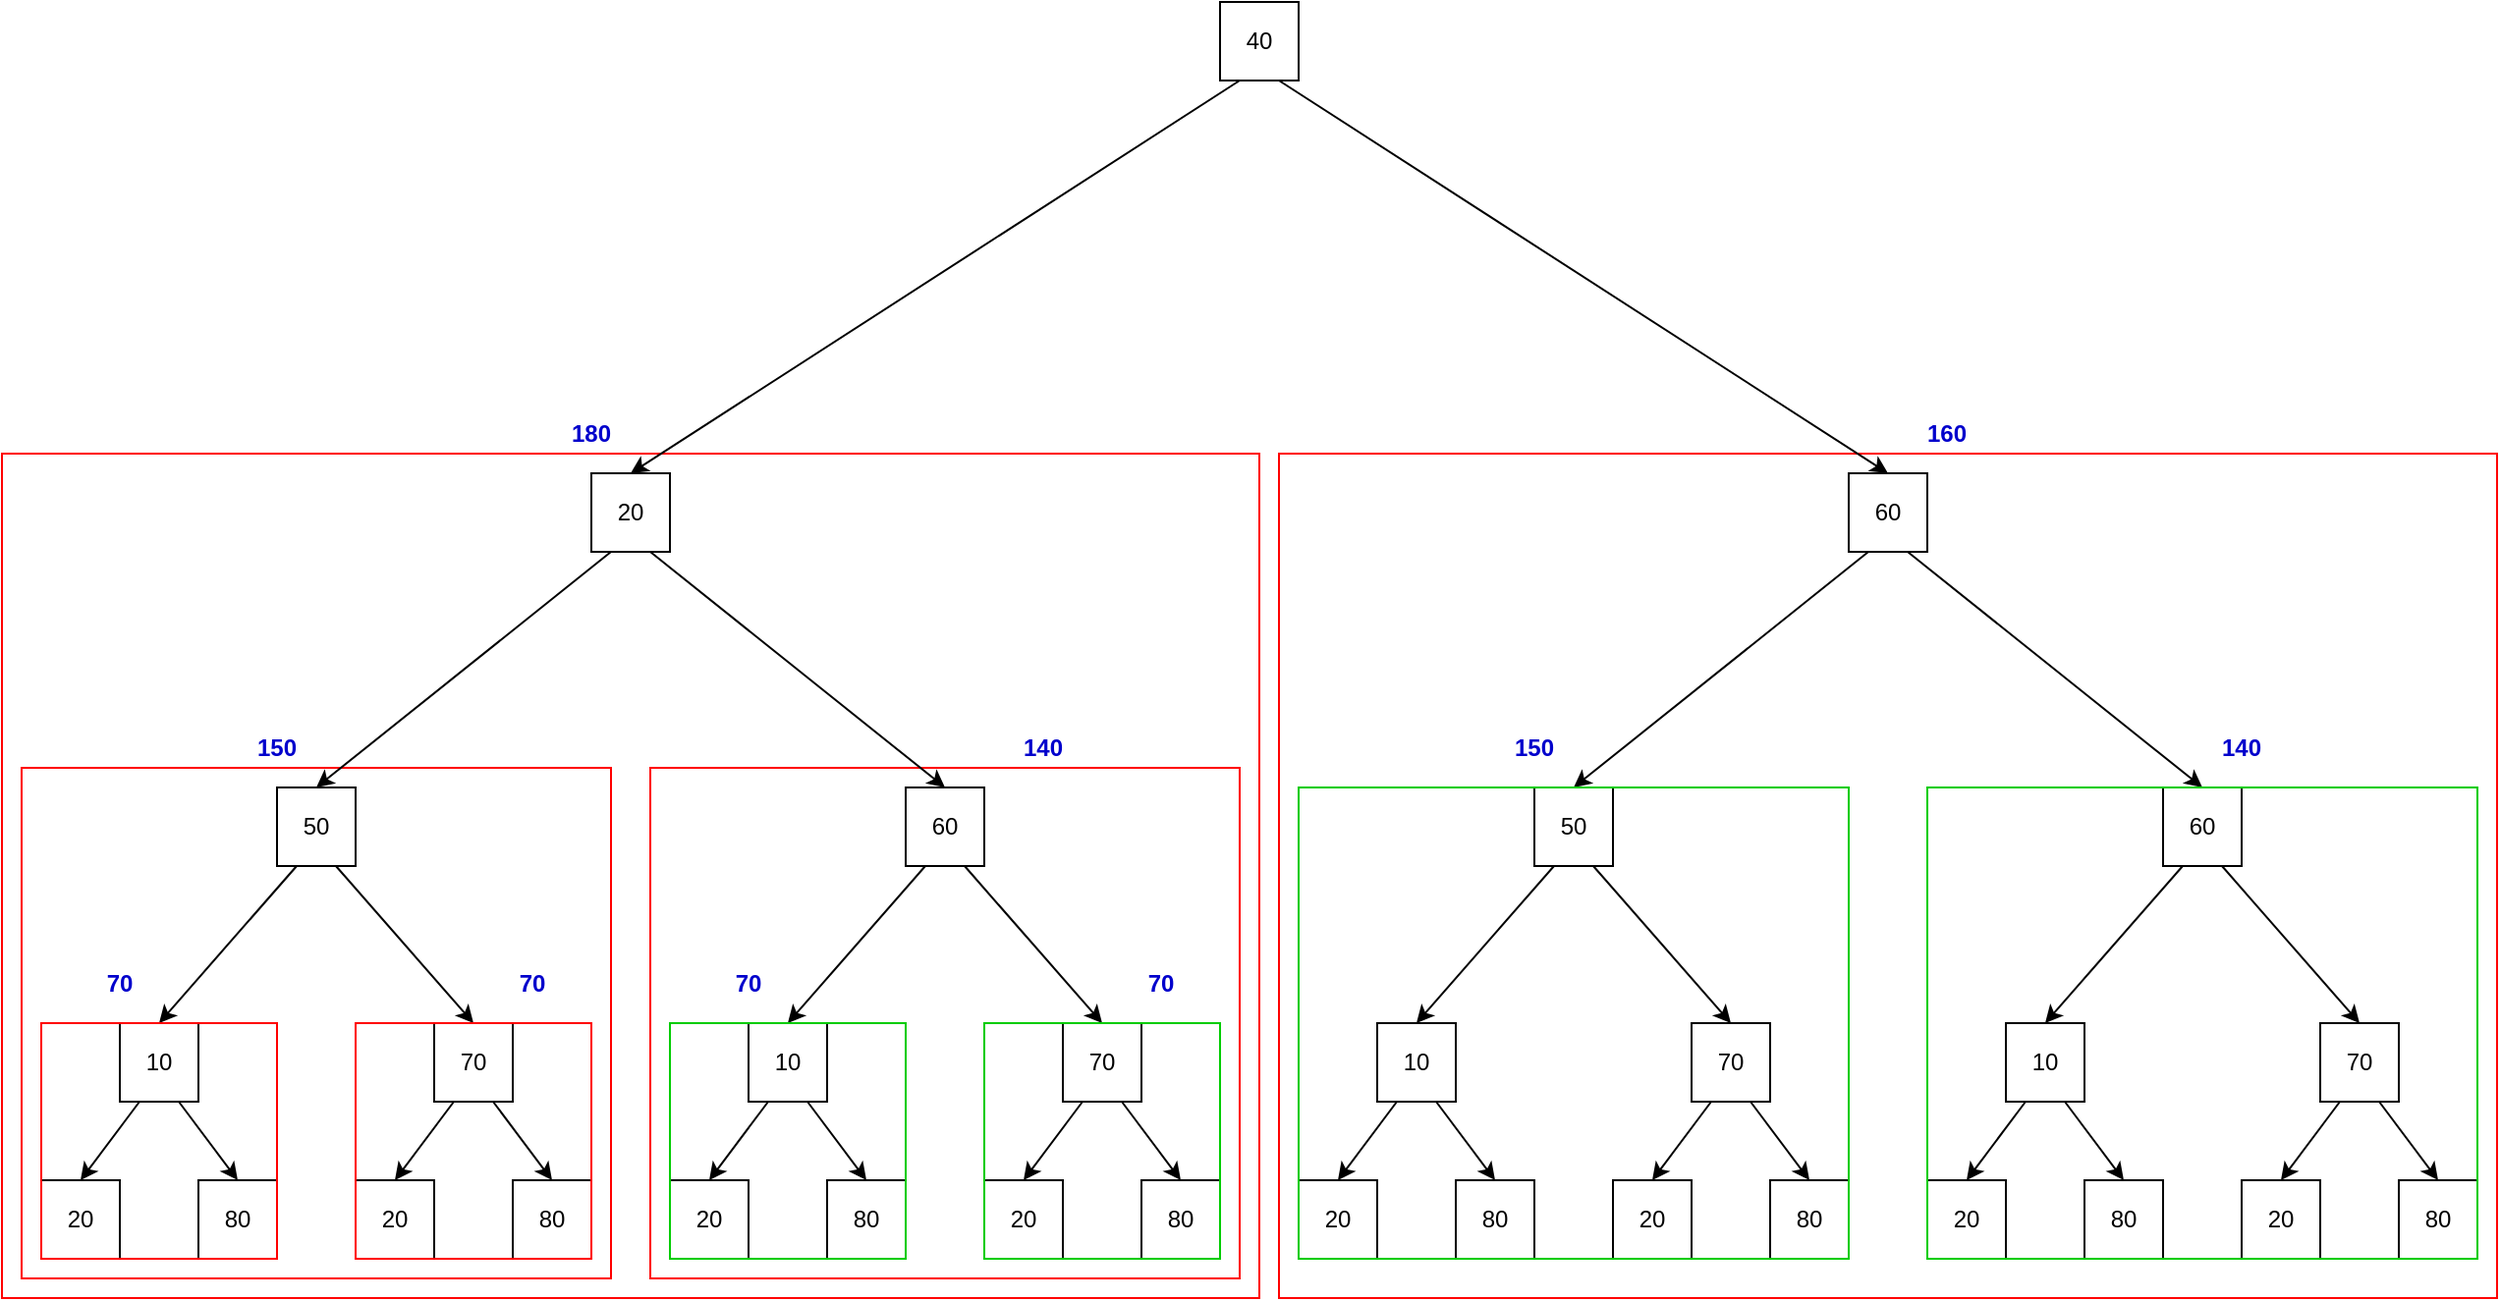 <mxfile version="15.1.3" type="device"><diagram id="kjCNqWhuEqX3XWl6AhoX" name="Page-1"><mxGraphModel dx="1422" dy="822" grid="1" gridSize="10" guides="1" tooltips="1" connect="1" arrows="1" fold="1" page="1" pageScale="1" pageWidth="827" pageHeight="1169" math="0" shadow="0"><root><mxCell id="0"/><mxCell id="1" parent="0"/><mxCell id="agrDdTWybNAphnbPfPpX-78" value="" style="rounded=0;whiteSpace=wrap;html=1;strokeColor=#FF0000;fillColor=none;" vertex="1" parent="1"><mxGeometry x="350" y="430" width="300" height="260" as="geometry"/></mxCell><mxCell id="agrDdTWybNAphnbPfPpX-77" value="" style="rounded=0;whiteSpace=wrap;html=1;strokeColor=#FF0000;fillColor=none;" vertex="1" parent="1"><mxGeometry x="670" y="270" width="620" height="430" as="geometry"/></mxCell><mxCell id="agrDdTWybNAphnbPfPpX-71" value="" style="rounded=0;whiteSpace=wrap;html=1;strokeColor=#FF0000;fillColor=none;" vertex="1" parent="1"><mxGeometry x="20" y="270" width="640" height="430" as="geometry"/></mxCell><mxCell id="agrDdTWybNAphnbPfPpX-70" value="" style="rounded=0;whiteSpace=wrap;html=1;strokeColor=#FF0000;fillColor=none;" vertex="1" parent="1"><mxGeometry x="30" y="430" width="300" height="260" as="geometry"/></mxCell><mxCell id="agrDdTWybNAphnbPfPpX-1" value="40" style="whiteSpace=wrap;html=1;aspect=fixed;" vertex="1" parent="1"><mxGeometry x="640" y="40" width="40" height="40" as="geometry"/></mxCell><mxCell id="agrDdTWybNAphnbPfPpX-2" value="20" style="whiteSpace=wrap;html=1;aspect=fixed;" vertex="1" parent="1"><mxGeometry x="320" y="280" width="40" height="40" as="geometry"/></mxCell><mxCell id="agrDdTWybNAphnbPfPpX-3" value="60" style="whiteSpace=wrap;html=1;aspect=fixed;" vertex="1" parent="1"><mxGeometry x="960" y="280" width="40" height="40" as="geometry"/></mxCell><mxCell id="agrDdTWybNAphnbPfPpX-4" value="50" style="whiteSpace=wrap;html=1;aspect=fixed;" vertex="1" parent="1"><mxGeometry x="160" y="440" width="40" height="40" as="geometry"/></mxCell><mxCell id="agrDdTWybNAphnbPfPpX-5" value="60" style="whiteSpace=wrap;html=1;aspect=fixed;" vertex="1" parent="1"><mxGeometry x="480" y="440" width="40" height="40" as="geometry"/></mxCell><mxCell id="agrDdTWybNAphnbPfPpX-7" value="50" style="whiteSpace=wrap;html=1;aspect=fixed;" vertex="1" parent="1"><mxGeometry x="800" y="440" width="40" height="40" as="geometry"/></mxCell><mxCell id="agrDdTWybNAphnbPfPpX-8" value="60" style="whiteSpace=wrap;html=1;aspect=fixed;" vertex="1" parent="1"><mxGeometry x="1120" y="440" width="40" height="40" as="geometry"/></mxCell><mxCell id="agrDdTWybNAphnbPfPpX-9" value="10" style="whiteSpace=wrap;html=1;aspect=fixed;" vertex="1" parent="1"><mxGeometry x="80" y="560" width="40" height="40" as="geometry"/></mxCell><mxCell id="agrDdTWybNAphnbPfPpX-10" value="70" style="whiteSpace=wrap;html=1;aspect=fixed;" vertex="1" parent="1"><mxGeometry x="240" y="560" width="40" height="40" as="geometry"/></mxCell><mxCell id="agrDdTWybNAphnbPfPpX-11" value="10" style="whiteSpace=wrap;html=1;aspect=fixed;" vertex="1" parent="1"><mxGeometry x="400" y="560" width="40" height="40" as="geometry"/></mxCell><mxCell id="agrDdTWybNAphnbPfPpX-12" value="70" style="whiteSpace=wrap;html=1;aspect=fixed;" vertex="1" parent="1"><mxGeometry x="560" y="560" width="40" height="40" as="geometry"/></mxCell><mxCell id="agrDdTWybNAphnbPfPpX-13" value="10" style="whiteSpace=wrap;html=1;aspect=fixed;" vertex="1" parent="1"><mxGeometry x="720" y="560" width="40" height="40" as="geometry"/></mxCell><mxCell id="agrDdTWybNAphnbPfPpX-14" value="70" style="whiteSpace=wrap;html=1;aspect=fixed;" vertex="1" parent="1"><mxGeometry x="880" y="560" width="40" height="40" as="geometry"/></mxCell><mxCell id="agrDdTWybNAphnbPfPpX-15" value="10" style="whiteSpace=wrap;html=1;aspect=fixed;" vertex="1" parent="1"><mxGeometry x="1040" y="560" width="40" height="40" as="geometry"/></mxCell><mxCell id="agrDdTWybNAphnbPfPpX-16" value="70" style="whiteSpace=wrap;html=1;aspect=fixed;" vertex="1" parent="1"><mxGeometry x="1200" y="560" width="40" height="40" as="geometry"/></mxCell><mxCell id="agrDdTWybNAphnbPfPpX-17" value="20" style="whiteSpace=wrap;html=1;aspect=fixed;" vertex="1" parent="1"><mxGeometry x="40" y="640" width="40" height="40" as="geometry"/></mxCell><mxCell id="agrDdTWybNAphnbPfPpX-18" value="80" style="whiteSpace=wrap;html=1;aspect=fixed;" vertex="1" parent="1"><mxGeometry x="120" y="640" width="40" height="40" as="geometry"/></mxCell><mxCell id="agrDdTWybNAphnbPfPpX-23" value="20" style="whiteSpace=wrap;html=1;aspect=fixed;" vertex="1" parent="1"><mxGeometry x="200" y="640" width="40" height="40" as="geometry"/></mxCell><mxCell id="agrDdTWybNAphnbPfPpX-24" value="80" style="whiteSpace=wrap;html=1;aspect=fixed;" vertex="1" parent="1"><mxGeometry x="280" y="640" width="40" height="40" as="geometry"/></mxCell><mxCell id="agrDdTWybNAphnbPfPpX-25" value="20" style="whiteSpace=wrap;html=1;aspect=fixed;" vertex="1" parent="1"><mxGeometry x="360" y="640" width="40" height="40" as="geometry"/></mxCell><mxCell id="agrDdTWybNAphnbPfPpX-26" value="80" style="whiteSpace=wrap;html=1;aspect=fixed;" vertex="1" parent="1"><mxGeometry x="440" y="640" width="40" height="40" as="geometry"/></mxCell><mxCell id="agrDdTWybNAphnbPfPpX-27" value="20" style="whiteSpace=wrap;html=1;aspect=fixed;" vertex="1" parent="1"><mxGeometry x="520" y="640" width="40" height="40" as="geometry"/></mxCell><mxCell id="agrDdTWybNAphnbPfPpX-28" value="80" style="whiteSpace=wrap;html=1;aspect=fixed;" vertex="1" parent="1"><mxGeometry x="600" y="640" width="40" height="40" as="geometry"/></mxCell><mxCell id="agrDdTWybNAphnbPfPpX-29" value="20" style="whiteSpace=wrap;html=1;aspect=fixed;" vertex="1" parent="1"><mxGeometry x="680" y="640" width="40" height="40" as="geometry"/></mxCell><mxCell id="agrDdTWybNAphnbPfPpX-30" value="80" style="whiteSpace=wrap;html=1;aspect=fixed;" vertex="1" parent="1"><mxGeometry x="760" y="640" width="40" height="40" as="geometry"/></mxCell><mxCell id="agrDdTWybNAphnbPfPpX-31" value="20" style="whiteSpace=wrap;html=1;aspect=fixed;" vertex="1" parent="1"><mxGeometry x="840" y="640" width="40" height="40" as="geometry"/></mxCell><mxCell id="agrDdTWybNAphnbPfPpX-32" value="80" style="whiteSpace=wrap;html=1;aspect=fixed;" vertex="1" parent="1"><mxGeometry x="920" y="640" width="40" height="40" as="geometry"/></mxCell><mxCell id="agrDdTWybNAphnbPfPpX-33" value="20" style="whiteSpace=wrap;html=1;aspect=fixed;" vertex="1" parent="1"><mxGeometry x="1000" y="640" width="40" height="40" as="geometry"/></mxCell><mxCell id="agrDdTWybNAphnbPfPpX-34" value="80" style="whiteSpace=wrap;html=1;aspect=fixed;" vertex="1" parent="1"><mxGeometry x="1080" y="640" width="40" height="40" as="geometry"/></mxCell><mxCell id="agrDdTWybNAphnbPfPpX-35" value="20" style="whiteSpace=wrap;html=1;aspect=fixed;" vertex="1" parent="1"><mxGeometry x="1160" y="640" width="40" height="40" as="geometry"/></mxCell><mxCell id="agrDdTWybNAphnbPfPpX-36" value="80" style="whiteSpace=wrap;html=1;aspect=fixed;" vertex="1" parent="1"><mxGeometry x="1240" y="640" width="40" height="40" as="geometry"/></mxCell><mxCell id="agrDdTWybNAphnbPfPpX-37" value="" style="endArrow=classic;html=1;exitX=0.25;exitY=1;exitDx=0;exitDy=0;entryX=0.5;entryY=0;entryDx=0;entryDy=0;" edge="1" parent="1" source="agrDdTWybNAphnbPfPpX-1" target="agrDdTWybNAphnbPfPpX-2"><mxGeometry width="50" height="50" relative="1" as="geometry"><mxPoint x="530" y="440" as="sourcePoint"/><mxPoint x="580" y="390" as="targetPoint"/></mxGeometry></mxCell><mxCell id="agrDdTWybNAphnbPfPpX-38" value="" style="endArrow=classic;html=1;exitX=0.75;exitY=1;exitDx=0;exitDy=0;entryX=0.5;entryY=0;entryDx=0;entryDy=0;" edge="1" parent="1" source="agrDdTWybNAphnbPfPpX-1" target="agrDdTWybNAphnbPfPpX-3"><mxGeometry width="50" height="50" relative="1" as="geometry"><mxPoint x="790" y="410" as="sourcePoint"/><mxPoint x="840" y="360" as="targetPoint"/></mxGeometry></mxCell><mxCell id="agrDdTWybNAphnbPfPpX-39" value="" style="endArrow=classic;html=1;exitX=0.25;exitY=1;exitDx=0;exitDy=0;entryX=0.5;entryY=0;entryDx=0;entryDy=0;" edge="1" parent="1" source="agrDdTWybNAphnbPfPpX-2" target="agrDdTWybNAphnbPfPpX-4"><mxGeometry width="50" height="50" relative="1" as="geometry"><mxPoint x="270" y="540" as="sourcePoint"/><mxPoint x="320" y="490" as="targetPoint"/></mxGeometry></mxCell><mxCell id="agrDdTWybNAphnbPfPpX-40" value="" style="endArrow=classic;html=1;exitX=0.75;exitY=1;exitDx=0;exitDy=0;entryX=0.5;entryY=0;entryDx=0;entryDy=0;" edge="1" parent="1" source="agrDdTWybNAphnbPfPpX-2" target="agrDdTWybNAphnbPfPpX-5"><mxGeometry width="50" height="50" relative="1" as="geometry"><mxPoint x="410" y="500" as="sourcePoint"/><mxPoint x="460" y="450" as="targetPoint"/></mxGeometry></mxCell><mxCell id="agrDdTWybNAphnbPfPpX-41" value="" style="endArrow=classic;html=1;exitX=0.75;exitY=1;exitDx=0;exitDy=0;entryX=0.5;entryY=0;entryDx=0;entryDy=0;" edge="1" parent="1" source="agrDdTWybNAphnbPfPpX-4" target="agrDdTWybNAphnbPfPpX-10"><mxGeometry width="50" height="50" relative="1" as="geometry"><mxPoint x="310" y="520" as="sourcePoint"/><mxPoint x="360" y="470" as="targetPoint"/></mxGeometry></mxCell><mxCell id="agrDdTWybNAphnbPfPpX-42" value="" style="endArrow=classic;html=1;exitX=0.25;exitY=1;exitDx=0;exitDy=0;entryX=0.5;entryY=0;entryDx=0;entryDy=0;" edge="1" parent="1" source="agrDdTWybNAphnbPfPpX-4" target="agrDdTWybNAphnbPfPpX-9"><mxGeometry width="50" height="50" relative="1" as="geometry"><mxPoint x="90" y="540" as="sourcePoint"/><mxPoint x="140" y="490" as="targetPoint"/></mxGeometry></mxCell><mxCell id="agrDdTWybNAphnbPfPpX-43" value="" style="endArrow=classic;html=1;exitX=0.25;exitY=1;exitDx=0;exitDy=0;entryX=0.5;entryY=0;entryDx=0;entryDy=0;" edge="1" parent="1" source="agrDdTWybNAphnbPfPpX-9" target="agrDdTWybNAphnbPfPpX-17"><mxGeometry width="50" height="50" relative="1" as="geometry"><mxPoint x="140" y="620" as="sourcePoint"/><mxPoint x="190" y="570" as="targetPoint"/></mxGeometry></mxCell><mxCell id="agrDdTWybNAphnbPfPpX-44" value="" style="endArrow=classic;html=1;exitX=0.75;exitY=1;exitDx=0;exitDy=0;entryX=0.5;entryY=0;entryDx=0;entryDy=0;" edge="1" parent="1" source="agrDdTWybNAphnbPfPpX-9" target="agrDdTWybNAphnbPfPpX-18"><mxGeometry width="50" height="50" relative="1" as="geometry"><mxPoint x="140" y="620" as="sourcePoint"/><mxPoint x="190" y="570" as="targetPoint"/></mxGeometry></mxCell><mxCell id="agrDdTWybNAphnbPfPpX-45" value="" style="endArrow=classic;html=1;exitX=0.25;exitY=1;exitDx=0;exitDy=0;entryX=0.5;entryY=0;entryDx=0;entryDy=0;" edge="1" parent="1" source="agrDdTWybNAphnbPfPpX-10" target="agrDdTWybNAphnbPfPpX-23"><mxGeometry width="50" height="50" relative="1" as="geometry"><mxPoint x="160" y="620" as="sourcePoint"/><mxPoint x="210" y="570" as="targetPoint"/></mxGeometry></mxCell><mxCell id="agrDdTWybNAphnbPfPpX-46" value="" style="endArrow=classic;html=1;exitX=0.75;exitY=1;exitDx=0;exitDy=0;entryX=0.5;entryY=0;entryDx=0;entryDy=0;" edge="1" parent="1" source="agrDdTWybNAphnbPfPpX-10" target="agrDdTWybNAphnbPfPpX-24"><mxGeometry width="50" height="50" relative="1" as="geometry"><mxPoint x="290" y="610" as="sourcePoint"/><mxPoint x="340" y="560" as="targetPoint"/></mxGeometry></mxCell><mxCell id="agrDdTWybNAphnbPfPpX-47" value="" style="endArrow=classic;html=1;exitX=0.25;exitY=1;exitDx=0;exitDy=0;entryX=0.5;entryY=0;entryDx=0;entryDy=0;" edge="1" parent="1" source="agrDdTWybNAphnbPfPpX-5" target="agrDdTWybNAphnbPfPpX-11"><mxGeometry width="50" height="50" relative="1" as="geometry"><mxPoint x="360" y="550" as="sourcePoint"/><mxPoint x="410" y="500" as="targetPoint"/></mxGeometry></mxCell><mxCell id="agrDdTWybNAphnbPfPpX-48" value="" style="endArrow=classic;html=1;exitX=0.75;exitY=1;exitDx=0;exitDy=0;entryX=0.5;entryY=0;entryDx=0;entryDy=0;" edge="1" parent="1" source="agrDdTWybNAphnbPfPpX-5" target="agrDdTWybNAphnbPfPpX-12"><mxGeometry width="50" height="50" relative="1" as="geometry"><mxPoint x="470" y="600" as="sourcePoint"/><mxPoint x="520" y="550" as="targetPoint"/></mxGeometry></mxCell><mxCell id="agrDdTWybNAphnbPfPpX-49" value="" style="endArrow=classic;html=1;exitX=0.25;exitY=1;exitDx=0;exitDy=0;entryX=0.5;entryY=0;entryDx=0;entryDy=0;" edge="1" parent="1" source="agrDdTWybNAphnbPfPpX-11" target="agrDdTWybNAphnbPfPpX-25"><mxGeometry width="50" height="50" relative="1" as="geometry"><mxPoint x="470" y="640" as="sourcePoint"/><mxPoint x="520" y="590" as="targetPoint"/></mxGeometry></mxCell><mxCell id="agrDdTWybNAphnbPfPpX-50" value="" style="endArrow=classic;html=1;exitX=0.75;exitY=1;exitDx=0;exitDy=0;entryX=0.5;entryY=0;entryDx=0;entryDy=0;" edge="1" parent="1" source="agrDdTWybNAphnbPfPpX-11" target="agrDdTWybNAphnbPfPpX-26"><mxGeometry width="50" height="50" relative="1" as="geometry"><mxPoint x="470" y="620" as="sourcePoint"/><mxPoint x="520" y="570" as="targetPoint"/></mxGeometry></mxCell><mxCell id="agrDdTWybNAphnbPfPpX-51" value="" style="endArrow=classic;html=1;exitX=0.25;exitY=1;exitDx=0;exitDy=0;entryX=0.5;entryY=0;entryDx=0;entryDy=0;" edge="1" parent="1" source="agrDdTWybNAphnbPfPpX-12" target="agrDdTWybNAphnbPfPpX-27"><mxGeometry width="50" height="50" relative="1" as="geometry"><mxPoint x="480" y="610" as="sourcePoint"/><mxPoint x="530" y="560" as="targetPoint"/></mxGeometry></mxCell><mxCell id="agrDdTWybNAphnbPfPpX-52" value="" style="endArrow=classic;html=1;exitX=0.75;exitY=1;exitDx=0;exitDy=0;entryX=0.5;entryY=0;entryDx=0;entryDy=0;" edge="1" parent="1" source="agrDdTWybNAphnbPfPpX-12" target="agrDdTWybNAphnbPfPpX-28"><mxGeometry width="50" height="50" relative="1" as="geometry"><mxPoint x="630" y="620" as="sourcePoint"/><mxPoint x="680" y="570" as="targetPoint"/></mxGeometry></mxCell><mxCell id="agrDdTWybNAphnbPfPpX-53" value="" style="endArrow=classic;html=1;exitX=0.25;exitY=1;exitDx=0;exitDy=0;entryX=0.5;entryY=0;entryDx=0;entryDy=0;" edge="1" parent="1" source="agrDdTWybNAphnbPfPpX-13" target="agrDdTWybNAphnbPfPpX-29"><mxGeometry width="50" height="50" relative="1" as="geometry"><mxPoint x="950" y="530" as="sourcePoint"/><mxPoint x="1000" y="480" as="targetPoint"/></mxGeometry></mxCell><mxCell id="agrDdTWybNAphnbPfPpX-54" value="" style="endArrow=classic;html=1;exitX=0.75;exitY=1;exitDx=0;exitDy=0;entryX=0.5;entryY=0;entryDx=0;entryDy=0;" edge="1" parent="1" source="agrDdTWybNAphnbPfPpX-13" target="agrDdTWybNAphnbPfPpX-30"><mxGeometry width="50" height="50" relative="1" as="geometry"><mxPoint x="810" y="600" as="sourcePoint"/><mxPoint x="780" y="640" as="targetPoint"/></mxGeometry></mxCell><mxCell id="agrDdTWybNAphnbPfPpX-55" value="" style="endArrow=classic;html=1;exitX=0.25;exitY=1;exitDx=0;exitDy=0;entryX=0.5;entryY=0;entryDx=0;entryDy=0;" edge="1" parent="1" source="agrDdTWybNAphnbPfPpX-7" target="agrDdTWybNAphnbPfPpX-13"><mxGeometry width="50" height="50" relative="1" as="geometry"><mxPoint x="810" y="540" as="sourcePoint"/><mxPoint x="720" y="500" as="targetPoint"/></mxGeometry></mxCell><mxCell id="agrDdTWybNAphnbPfPpX-56" value="" style="endArrow=classic;html=1;exitX=0.75;exitY=1;exitDx=0;exitDy=0;entryX=0.5;entryY=0;entryDx=0;entryDy=0;" edge="1" parent="1" source="agrDdTWybNAphnbPfPpX-7" target="agrDdTWybNAphnbPfPpX-14"><mxGeometry width="50" height="50" relative="1" as="geometry"><mxPoint x="900" y="540" as="sourcePoint"/><mxPoint x="950" y="490" as="targetPoint"/></mxGeometry></mxCell><mxCell id="agrDdTWybNAphnbPfPpX-57" value="" style="endArrow=classic;html=1;exitX=0.25;exitY=1;exitDx=0;exitDy=0;entryX=0.5;entryY=0;entryDx=0;entryDy=0;" edge="1" parent="1" source="agrDdTWybNAphnbPfPpX-14" target="agrDdTWybNAphnbPfPpX-31"><mxGeometry width="50" height="50" relative="1" as="geometry"><mxPoint x="970" y="560" as="sourcePoint"/><mxPoint x="1020" y="510" as="targetPoint"/></mxGeometry></mxCell><mxCell id="agrDdTWybNAphnbPfPpX-58" value="" style="endArrow=classic;html=1;exitX=0.75;exitY=1;exitDx=0;exitDy=0;entryX=0.5;entryY=0;entryDx=0;entryDy=0;" edge="1" parent="1" source="agrDdTWybNAphnbPfPpX-14" target="agrDdTWybNAphnbPfPpX-32"><mxGeometry width="50" height="50" relative="1" as="geometry"><mxPoint x="950" y="590" as="sourcePoint"/><mxPoint x="1000" y="540" as="targetPoint"/></mxGeometry></mxCell><mxCell id="agrDdTWybNAphnbPfPpX-59" value="" style="endArrow=classic;html=1;exitX=0.25;exitY=1;exitDx=0;exitDy=0;entryX=0.5;entryY=0;entryDx=0;entryDy=0;" edge="1" parent="1" source="agrDdTWybNAphnbPfPpX-3" target="agrDdTWybNAphnbPfPpX-7"><mxGeometry width="50" height="50" relative="1" as="geometry"><mxPoint x="880" y="480" as="sourcePoint"/><mxPoint x="930" y="430" as="targetPoint"/></mxGeometry></mxCell><mxCell id="agrDdTWybNAphnbPfPpX-60" value="" style="endArrow=classic;html=1;exitX=0.75;exitY=1;exitDx=0;exitDy=0;entryX=0.5;entryY=0;entryDx=0;entryDy=0;" edge="1" parent="1" source="agrDdTWybNAphnbPfPpX-3" target="agrDdTWybNAphnbPfPpX-8"><mxGeometry width="50" height="50" relative="1" as="geometry"><mxPoint x="1040" y="450" as="sourcePoint"/><mxPoint x="1090" y="400" as="targetPoint"/></mxGeometry></mxCell><mxCell id="agrDdTWybNAphnbPfPpX-61" value="" style="endArrow=classic;html=1;exitX=0.25;exitY=1;exitDx=0;exitDy=0;entryX=0.5;entryY=0;entryDx=0;entryDy=0;" edge="1" parent="1" source="agrDdTWybNAphnbPfPpX-8" target="agrDdTWybNAphnbPfPpX-15"><mxGeometry width="50" height="50" relative="1" as="geometry"><mxPoint x="1010" y="540" as="sourcePoint"/><mxPoint x="1060" y="490" as="targetPoint"/></mxGeometry></mxCell><mxCell id="agrDdTWybNAphnbPfPpX-62" value="" style="endArrow=classic;html=1;exitX=0.75;exitY=1;exitDx=0;exitDy=0;entryX=0.5;entryY=0;entryDx=0;entryDy=0;" edge="1" parent="1" source="agrDdTWybNAphnbPfPpX-8" target="agrDdTWybNAphnbPfPpX-16"><mxGeometry width="50" height="50" relative="1" as="geometry"><mxPoint x="1230" y="540" as="sourcePoint"/><mxPoint x="1280" y="490" as="targetPoint"/></mxGeometry></mxCell><mxCell id="agrDdTWybNAphnbPfPpX-63" value="" style="endArrow=classic;html=1;exitX=0.25;exitY=1;exitDx=0;exitDy=0;entryX=0.5;entryY=0;entryDx=0;entryDy=0;" edge="1" parent="1" source="agrDdTWybNAphnbPfPpX-15" target="agrDdTWybNAphnbPfPpX-33"><mxGeometry width="50" height="50" relative="1" as="geometry"><mxPoint x="1110" y="620" as="sourcePoint"/><mxPoint x="1160" y="570" as="targetPoint"/></mxGeometry></mxCell><mxCell id="agrDdTWybNAphnbPfPpX-64" value="" style="endArrow=classic;html=1;exitX=0.75;exitY=1;exitDx=0;exitDy=0;entryX=0.5;entryY=0;entryDx=0;entryDy=0;" edge="1" parent="1" source="agrDdTWybNAphnbPfPpX-15" target="agrDdTWybNAphnbPfPpX-34"><mxGeometry width="50" height="50" relative="1" as="geometry"><mxPoint x="1100" y="620" as="sourcePoint"/><mxPoint x="1150" y="570" as="targetPoint"/></mxGeometry></mxCell><mxCell id="agrDdTWybNAphnbPfPpX-65" value="" style="endArrow=classic;html=1;exitX=0.25;exitY=1;exitDx=0;exitDy=0;entryX=0.5;entryY=0;entryDx=0;entryDy=0;" edge="1" parent="1" source="agrDdTWybNAphnbPfPpX-16" target="agrDdTWybNAphnbPfPpX-35"><mxGeometry width="50" height="50" relative="1" as="geometry"><mxPoint x="1120" y="610" as="sourcePoint"/><mxPoint x="1170" y="560" as="targetPoint"/></mxGeometry></mxCell><mxCell id="agrDdTWybNAphnbPfPpX-66" value="" style="endArrow=classic;html=1;exitX=0.75;exitY=1;exitDx=0;exitDy=0;entryX=0.5;entryY=0;entryDx=0;entryDy=0;" edge="1" parent="1" source="agrDdTWybNAphnbPfPpX-16" target="agrDdTWybNAphnbPfPpX-36"><mxGeometry width="50" height="50" relative="1" as="geometry"><mxPoint x="1280" y="600" as="sourcePoint"/><mxPoint x="1270" y="610" as="targetPoint"/></mxGeometry></mxCell><mxCell id="agrDdTWybNAphnbPfPpX-72" value="" style="whiteSpace=wrap;html=1;aspect=fixed;fillColor=none;strokeColor=#00CC00;" vertex="1" parent="1"><mxGeometry x="360" y="560" width="120" height="120" as="geometry"/></mxCell><mxCell id="agrDdTWybNAphnbPfPpX-73" value="" style="whiteSpace=wrap;html=1;aspect=fixed;fillColor=none;strokeColor=#00CC00;" vertex="1" parent="1"><mxGeometry x="520" y="560" width="120" height="120" as="geometry"/></mxCell><mxCell id="agrDdTWybNAphnbPfPpX-75" value="" style="rounded=0;whiteSpace=wrap;html=1;fillColor=none;strokeColor=#00CC00;" vertex="1" parent="1"><mxGeometry x="680" y="440" width="280" height="240" as="geometry"/></mxCell><mxCell id="agrDdTWybNAphnbPfPpX-76" value="" style="rounded=0;whiteSpace=wrap;html=1;fillColor=none;strokeColor=#00CC00;" vertex="1" parent="1"><mxGeometry x="1000" y="440" width="280" height="240" as="geometry"/></mxCell><mxCell id="agrDdTWybNAphnbPfPpX-79" value="&lt;font color=&quot;#0000cc&quot;&gt;&lt;b&gt;70&lt;/b&gt;&lt;/font&gt;" style="text;html=1;strokeColor=none;fillColor=none;align=center;verticalAlign=middle;whiteSpace=wrap;rounded=0;" vertex="1" parent="1"><mxGeometry x="60" y="530" width="40" height="20" as="geometry"/></mxCell><mxCell id="agrDdTWybNAphnbPfPpX-80" value="&lt;font color=&quot;#0000cc&quot;&gt;&lt;b&gt;70&lt;/b&gt;&lt;/font&gt;" style="text;html=1;strokeColor=none;fillColor=none;align=center;verticalAlign=middle;whiteSpace=wrap;rounded=0;" vertex="1" parent="1"><mxGeometry x="270" y="530" width="40" height="20" as="geometry"/></mxCell><mxCell id="agrDdTWybNAphnbPfPpX-81" value="&lt;font color=&quot;#0000cc&quot;&gt;&lt;b&gt;150&lt;/b&gt;&lt;/font&gt;" style="text;html=1;strokeColor=none;fillColor=none;align=center;verticalAlign=middle;whiteSpace=wrap;rounded=0;" vertex="1" parent="1"><mxGeometry x="140" y="410" width="40" height="20" as="geometry"/></mxCell><mxCell id="agrDdTWybNAphnbPfPpX-82" value="&lt;font color=&quot;#0000cc&quot;&gt;&lt;b&gt;140&lt;/b&gt;&lt;/font&gt;" style="text;html=1;strokeColor=none;fillColor=none;align=center;verticalAlign=middle;whiteSpace=wrap;rounded=0;" vertex="1" parent="1"><mxGeometry x="530" y="410" width="40" height="20" as="geometry"/></mxCell><mxCell id="agrDdTWybNAphnbPfPpX-83" value="&lt;font color=&quot;#0000cc&quot;&gt;&lt;b&gt;180&lt;/b&gt;&lt;/font&gt;" style="text;html=1;strokeColor=none;fillColor=none;align=center;verticalAlign=middle;whiteSpace=wrap;rounded=0;" vertex="1" parent="1"><mxGeometry x="300" y="250" width="40" height="20" as="geometry"/></mxCell><mxCell id="agrDdTWybNAphnbPfPpX-84" value="&lt;font color=&quot;#0000cc&quot;&gt;&lt;b&gt;70&lt;/b&gt;&lt;/font&gt;" style="text;html=1;strokeColor=none;fillColor=none;align=center;verticalAlign=middle;whiteSpace=wrap;rounded=0;" vertex="1" parent="1"><mxGeometry x="380" y="530" width="40" height="20" as="geometry"/></mxCell><mxCell id="agrDdTWybNAphnbPfPpX-85" value="&lt;font color=&quot;#0000cc&quot;&gt;&lt;b&gt;70&lt;/b&gt;&lt;/font&gt;" style="text;html=1;strokeColor=none;fillColor=none;align=center;verticalAlign=middle;whiteSpace=wrap;rounded=0;" vertex="1" parent="1"><mxGeometry x="590" y="530" width="40" height="20" as="geometry"/></mxCell><mxCell id="agrDdTWybNAphnbPfPpX-86" value="&lt;font color=&quot;#0000cc&quot;&gt;&lt;b&gt;160&lt;/b&gt;&lt;/font&gt;" style="text;html=1;strokeColor=none;fillColor=none;align=center;verticalAlign=middle;whiteSpace=wrap;rounded=0;" vertex="1" parent="1"><mxGeometry x="990" y="250" width="40" height="20" as="geometry"/></mxCell><mxCell id="agrDdTWybNAphnbPfPpX-87" value="&lt;font color=&quot;#0000cc&quot;&gt;&lt;b&gt;150&lt;/b&gt;&lt;/font&gt;" style="text;html=1;strokeColor=none;fillColor=none;align=center;verticalAlign=middle;whiteSpace=wrap;rounded=0;" vertex="1" parent="1"><mxGeometry x="780" y="410" width="40" height="20" as="geometry"/></mxCell><mxCell id="agrDdTWybNAphnbPfPpX-88" value="&lt;font color=&quot;#0000cc&quot;&gt;&lt;b&gt;140&lt;/b&gt;&lt;/font&gt;" style="text;html=1;strokeColor=none;fillColor=none;align=center;verticalAlign=middle;whiteSpace=wrap;rounded=0;" vertex="1" parent="1"><mxGeometry x="1140" y="410" width="40" height="20" as="geometry"/></mxCell><mxCell id="agrDdTWybNAphnbPfPpX-68" value="" style="whiteSpace=wrap;html=1;aspect=fixed;fillColor=none;strokeColor=#FF0000;" vertex="1" parent="1"><mxGeometry x="200" y="560" width="120" height="120" as="geometry"/></mxCell><mxCell id="agrDdTWybNAphnbPfPpX-67" value="" style="whiteSpace=wrap;html=1;aspect=fixed;fillColor=none;strokeColor=#FF0000;" vertex="1" parent="1"><mxGeometry x="40" y="560" width="120" height="120" as="geometry"/></mxCell></root></mxGraphModel></diagram></mxfile>